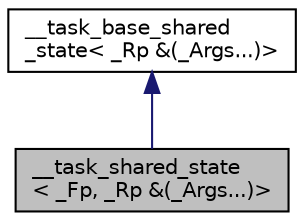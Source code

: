 digraph "__task_shared_state&lt; _Fp, _Rp &amp;(_Args...)&gt;"
{
  edge [fontname="Helvetica",fontsize="10",labelfontname="Helvetica",labelfontsize="10"];
  node [fontname="Helvetica",fontsize="10",shape=record];
  Node1 [label="__task_shared_state\l\< _Fp, _Rp &(_Args...)\>",height=0.2,width=0.4,color="black", fillcolor="grey75", style="filled" fontcolor="black"];
  Node2 -> Node1 [dir="back",color="midnightblue",fontsize="10",style="solid",fontname="Helvetica"];
  Node2 [label="__task_base_shared\l_state\< _Rp &(_Args...)\>",height=0.2,width=0.4,color="black", fillcolor="white", style="filled",URL="$struct____task__base__shared__state.xhtml"];
}
